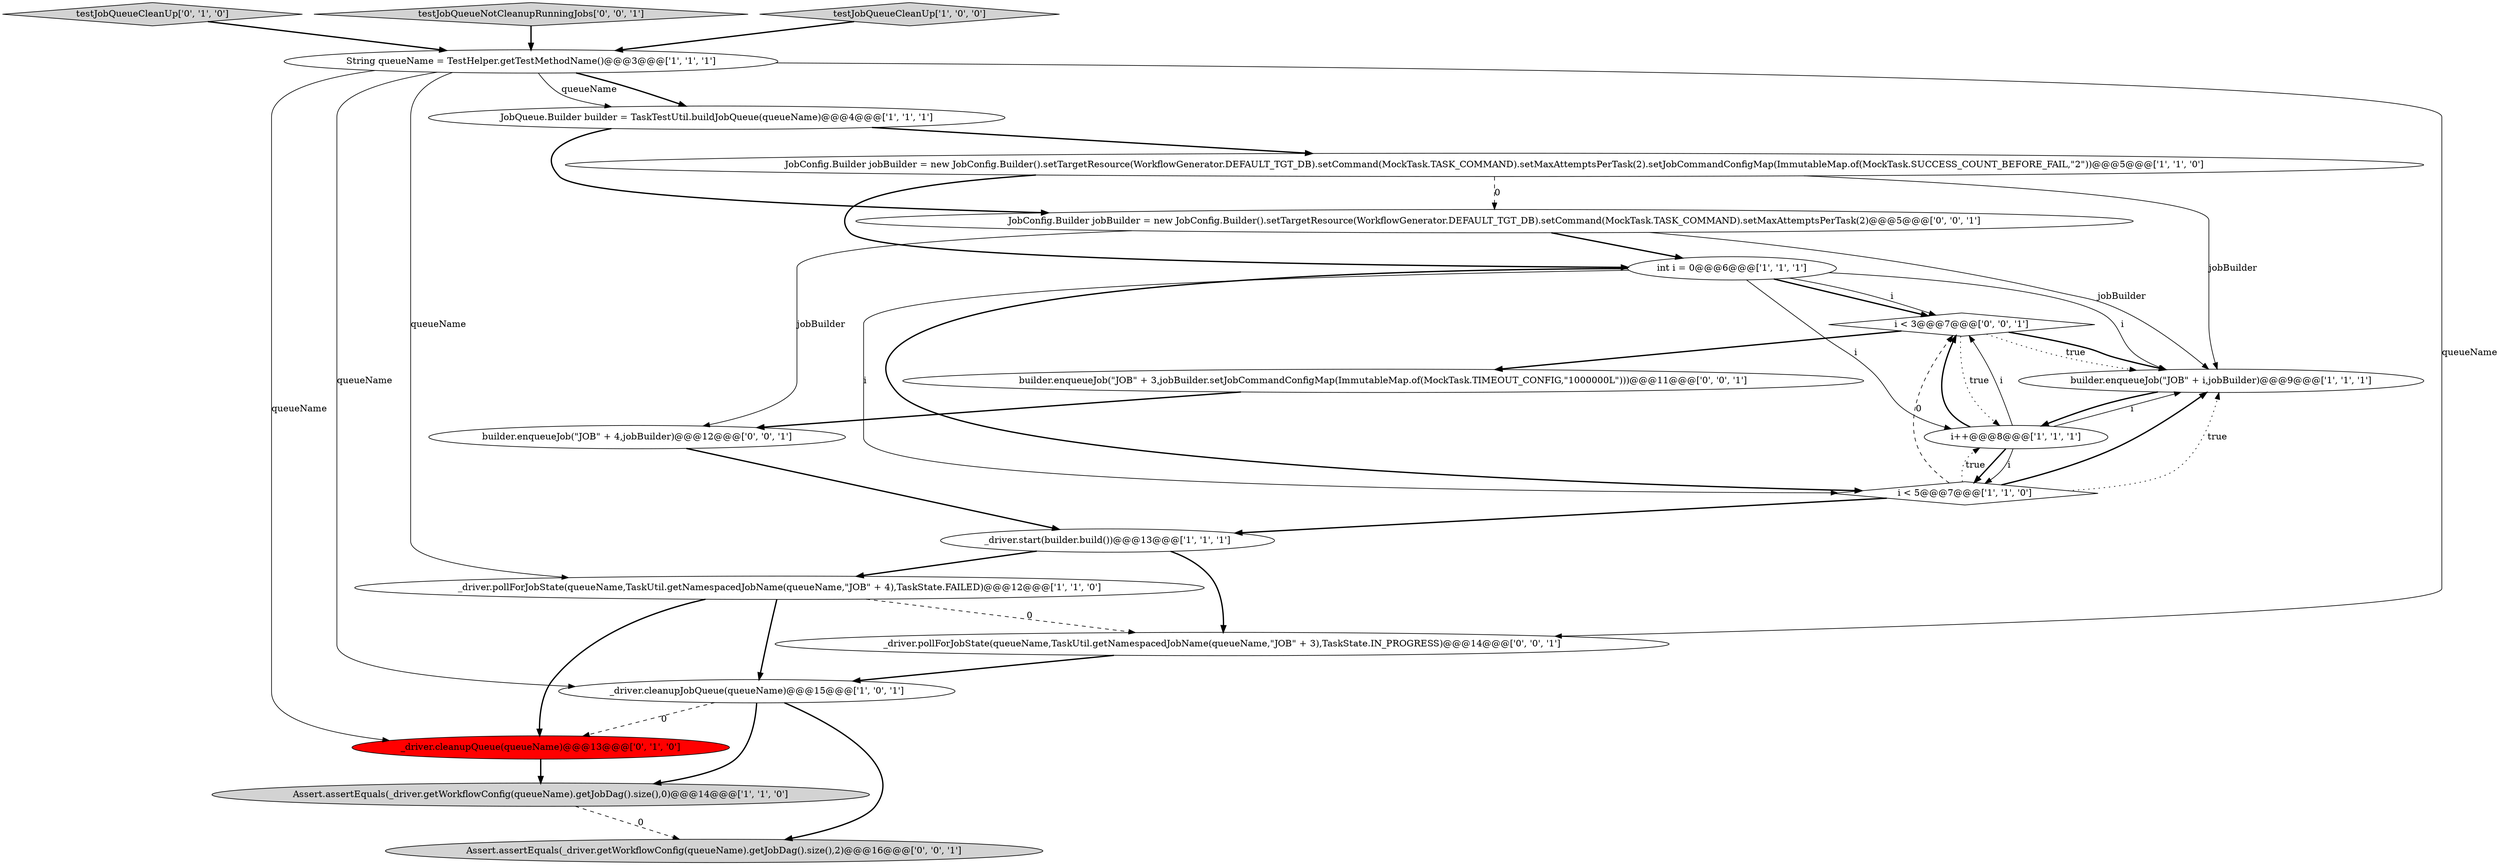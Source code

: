 digraph {
9 [style = filled, label = "_driver.start(builder.build())@@@13@@@['1', '1', '1']", fillcolor = white, shape = ellipse image = "AAA0AAABBB1BBB"];
7 [style = filled, label = "_driver.cleanupJobQueue(queueName)@@@15@@@['1', '0', '1']", fillcolor = white, shape = ellipse image = "AAA0AAABBB1BBB"];
19 [style = filled, label = "i < 3@@@7@@@['0', '0', '1']", fillcolor = white, shape = diamond image = "AAA0AAABBB3BBB"];
0 [style = filled, label = "int i = 0@@@6@@@['1', '1', '1']", fillcolor = white, shape = ellipse image = "AAA0AAABBB1BBB"];
2 [style = filled, label = "Assert.assertEquals(_driver.getWorkflowConfig(queueName).getJobDag().size(),0)@@@14@@@['1', '1', '0']", fillcolor = lightgray, shape = ellipse image = "AAA0AAABBB1BBB"];
13 [style = filled, label = "testJobQueueCleanUp['0', '1', '0']", fillcolor = lightgray, shape = diamond image = "AAA0AAABBB2BBB"];
14 [style = filled, label = "testJobQueueNotCleanupRunningJobs['0', '0', '1']", fillcolor = lightgray, shape = diamond image = "AAA0AAABBB3BBB"];
4 [style = filled, label = "JobQueue.Builder builder = TaskTestUtil.buildJobQueue(queueName)@@@4@@@['1', '1', '1']", fillcolor = white, shape = ellipse image = "AAA0AAABBB1BBB"];
16 [style = filled, label = "builder.enqueueJob(\"JOB\" + 4,jobBuilder)@@@12@@@['0', '0', '1']", fillcolor = white, shape = ellipse image = "AAA0AAABBB3BBB"];
11 [style = filled, label = "i < 5@@@7@@@['1', '1', '0']", fillcolor = white, shape = diamond image = "AAA0AAABBB1BBB"];
18 [style = filled, label = "Assert.assertEquals(_driver.getWorkflowConfig(queueName).getJobDag().size(),2)@@@16@@@['0', '0', '1']", fillcolor = lightgray, shape = ellipse image = "AAA0AAABBB3BBB"];
10 [style = filled, label = "builder.enqueueJob(\"JOB\" + i,jobBuilder)@@@9@@@['1', '1', '1']", fillcolor = white, shape = ellipse image = "AAA0AAABBB1BBB"];
20 [style = filled, label = "builder.enqueueJob(\"JOB\" + 3,jobBuilder.setJobCommandConfigMap(ImmutableMap.of(MockTask.TIMEOUT_CONFIG,\"1000000L\")))@@@11@@@['0', '0', '1']", fillcolor = white, shape = ellipse image = "AAA0AAABBB3BBB"];
1 [style = filled, label = "String queueName = TestHelper.getTestMethodName()@@@3@@@['1', '1', '1']", fillcolor = white, shape = ellipse image = "AAA0AAABBB1BBB"];
17 [style = filled, label = "JobConfig.Builder jobBuilder = new JobConfig.Builder().setTargetResource(WorkflowGenerator.DEFAULT_TGT_DB).setCommand(MockTask.TASK_COMMAND).setMaxAttemptsPerTask(2)@@@5@@@['0', '0', '1']", fillcolor = white, shape = ellipse image = "AAA0AAABBB3BBB"];
12 [style = filled, label = "_driver.cleanupQueue(queueName)@@@13@@@['0', '1', '0']", fillcolor = red, shape = ellipse image = "AAA1AAABBB2BBB"];
6 [style = filled, label = "JobConfig.Builder jobBuilder = new JobConfig.Builder().setTargetResource(WorkflowGenerator.DEFAULT_TGT_DB).setCommand(MockTask.TASK_COMMAND).setMaxAttemptsPerTask(2).setJobCommandConfigMap(ImmutableMap.of(MockTask.SUCCESS_COUNT_BEFORE_FAIL,\"2\"))@@@5@@@['1', '1', '0']", fillcolor = white, shape = ellipse image = "AAA0AAABBB1BBB"];
8 [style = filled, label = "testJobQueueCleanUp['1', '0', '0']", fillcolor = lightgray, shape = diamond image = "AAA0AAABBB1BBB"];
3 [style = filled, label = "_driver.pollForJobState(queueName,TaskUtil.getNamespacedJobName(queueName,\"JOB\" + 4),TaskState.FAILED)@@@12@@@['1', '1', '0']", fillcolor = white, shape = ellipse image = "AAA0AAABBB1BBB"];
5 [style = filled, label = "i++@@@8@@@['1', '1', '1']", fillcolor = white, shape = ellipse image = "AAA0AAABBB1BBB"];
15 [style = filled, label = "_driver.pollForJobState(queueName,TaskUtil.getNamespacedJobName(queueName,\"JOB\" + 3),TaskState.IN_PROGRESS)@@@14@@@['0', '0', '1']", fillcolor = white, shape = ellipse image = "AAA0AAABBB3BBB"];
19->10 [style = dotted, label="true"];
6->10 [style = solid, label="jobBuilder"];
1->4 [style = bold, label=""];
4->17 [style = bold, label=""];
15->7 [style = bold, label=""];
4->6 [style = bold, label=""];
17->10 [style = solid, label="jobBuilder"];
0->19 [style = bold, label=""];
11->10 [style = dotted, label="true"];
19->20 [style = bold, label=""];
0->11 [style = bold, label=""];
19->10 [style = bold, label=""];
17->16 [style = solid, label="jobBuilder"];
6->0 [style = bold, label=""];
1->4 [style = solid, label="queueName"];
5->11 [style = solid, label="i"];
11->5 [style = dotted, label="true"];
3->12 [style = bold, label=""];
6->17 [style = dashed, label="0"];
11->9 [style = bold, label=""];
13->1 [style = bold, label=""];
14->1 [style = bold, label=""];
0->5 [style = solid, label="i"];
1->15 [style = solid, label="queueName"];
0->10 [style = solid, label="i"];
8->1 [style = bold, label=""];
5->19 [style = bold, label=""];
12->2 [style = bold, label=""];
17->0 [style = bold, label=""];
10->5 [style = bold, label=""];
20->16 [style = bold, label=""];
3->7 [style = bold, label=""];
11->19 [style = dashed, label="0"];
11->10 [style = bold, label=""];
7->2 [style = bold, label=""];
9->15 [style = bold, label=""];
0->11 [style = solid, label="i"];
1->3 [style = solid, label="queueName"];
2->18 [style = dashed, label="0"];
19->5 [style = dotted, label="true"];
5->19 [style = solid, label="i"];
7->18 [style = bold, label=""];
9->3 [style = bold, label=""];
7->12 [style = dashed, label="0"];
3->15 [style = dashed, label="0"];
1->12 [style = solid, label="queueName"];
5->11 [style = bold, label=""];
0->19 [style = solid, label="i"];
5->10 [style = solid, label="i"];
16->9 [style = bold, label=""];
1->7 [style = solid, label="queueName"];
}
